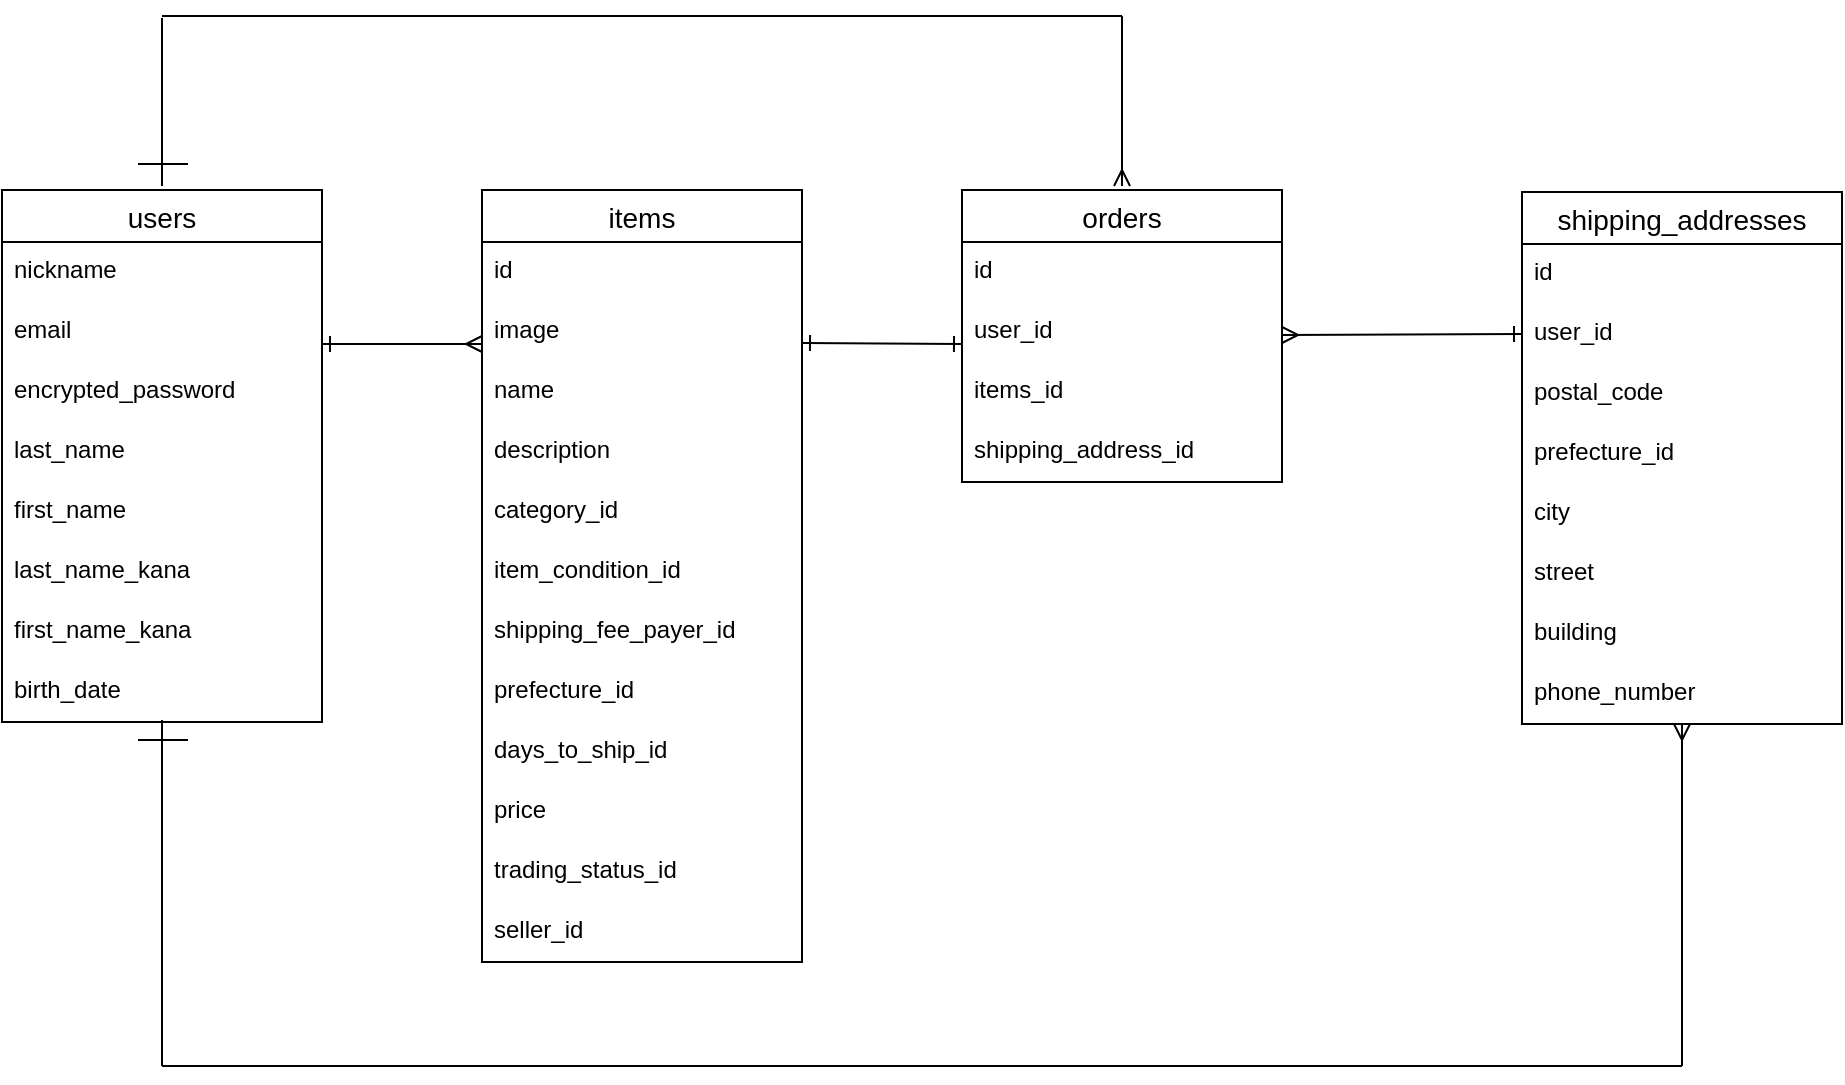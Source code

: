 <mxfile>
    <diagram id="z38oAc8pqOpxd7NJLdM5" name="ページ1">
        <mxGraphModel dx="966" dy="1723" grid="1" gridSize="10" guides="1" tooltips="1" connect="1" arrows="1" fold="1" page="1" pageScale="1" pageWidth="827" pageHeight="1169" math="0" shadow="0">
            <root>
                <mxCell id="0"/>
                <mxCell id="1" parent="0"/>
                <mxCell id="60" value="" style="endArrow=ERmany;html=1;rounded=0;startArrow=ERone;startFill=0;endFill=0;" edge="1" parent="1">
                    <mxGeometry relative="1" as="geometry">
                        <mxPoint x="200" y="39" as="sourcePoint"/>
                        <mxPoint x="280" y="39" as="targetPoint"/>
                    </mxGeometry>
                </mxCell>
                <mxCell id="136" value="users" style="swimlane;fontStyle=0;childLayout=stackLayout;horizontal=1;startSize=26;horizontalStack=0;resizeParent=1;resizeParentMax=0;resizeLast=0;collapsible=1;marginBottom=0;align=center;fontSize=14;" vertex="1" parent="1">
                    <mxGeometry x="40" y="-38" width="160" height="266" as="geometry"/>
                </mxCell>
                <mxCell id="137" value="nickname" style="text;strokeColor=none;fillColor=none;spacingLeft=4;spacingRight=4;overflow=hidden;rotatable=0;points=[[0,0.5],[1,0.5]];portConstraint=eastwest;fontSize=12;whiteSpace=wrap;html=1;" vertex="1" parent="136">
                    <mxGeometry y="26" width="160" height="30" as="geometry"/>
                </mxCell>
                <mxCell id="138" value="email" style="text;strokeColor=none;fillColor=none;spacingLeft=4;spacingRight=4;overflow=hidden;rotatable=0;points=[[0,0.5],[1,0.5]];portConstraint=eastwest;fontSize=12;whiteSpace=wrap;html=1;" vertex="1" parent="136">
                    <mxGeometry y="56" width="160" height="30" as="geometry"/>
                </mxCell>
                <mxCell id="139" value="encrypted_password" style="text;strokeColor=none;fillColor=none;spacingLeft=4;spacingRight=4;overflow=hidden;rotatable=0;points=[[0,0.5],[1,0.5]];portConstraint=eastwest;fontSize=12;whiteSpace=wrap;html=1;" vertex="1" parent="136">
                    <mxGeometry y="86" width="160" height="30" as="geometry"/>
                </mxCell>
                <mxCell id="202" value="last_name" style="text;strokeColor=none;fillColor=none;spacingLeft=4;spacingRight=4;overflow=hidden;rotatable=0;points=[[0,0.5],[1,0.5]];portConstraint=eastwest;fontSize=12;whiteSpace=wrap;html=1;" vertex="1" parent="136">
                    <mxGeometry y="116" width="160" height="30" as="geometry"/>
                </mxCell>
                <mxCell id="201" value="first_name" style="text;strokeColor=none;fillColor=none;spacingLeft=4;spacingRight=4;overflow=hidden;rotatable=0;points=[[0,0.5],[1,0.5]];portConstraint=eastwest;fontSize=12;whiteSpace=wrap;html=1;" vertex="1" parent="136">
                    <mxGeometry y="146" width="160" height="30" as="geometry"/>
                </mxCell>
                <mxCell id="204" value="last_name_kana" style="text;strokeColor=none;fillColor=none;spacingLeft=4;spacingRight=4;overflow=hidden;rotatable=0;points=[[0,0.5],[1,0.5]];portConstraint=eastwest;fontSize=12;whiteSpace=wrap;html=1;" vertex="1" parent="136">
                    <mxGeometry y="176" width="160" height="30" as="geometry"/>
                </mxCell>
                <mxCell id="203" value="first_name_kana" style="text;strokeColor=none;fillColor=none;spacingLeft=4;spacingRight=4;overflow=hidden;rotatable=0;points=[[0,0.5],[1,0.5]];portConstraint=eastwest;fontSize=12;whiteSpace=wrap;html=1;" vertex="1" parent="136">
                    <mxGeometry y="206" width="160" height="30" as="geometry"/>
                </mxCell>
                <mxCell id="205" value="birth_date" style="text;strokeColor=none;fillColor=none;spacingLeft=4;spacingRight=4;overflow=hidden;rotatable=0;points=[[0,0.5],[1,0.5]];portConstraint=eastwest;fontSize=12;whiteSpace=wrap;html=1;" vertex="1" parent="136">
                    <mxGeometry y="236" width="160" height="30" as="geometry"/>
                </mxCell>
                <mxCell id="140" value="items" style="swimlane;fontStyle=0;childLayout=stackLayout;horizontal=1;startSize=26;horizontalStack=0;resizeParent=1;resizeParentMax=0;resizeLast=0;collapsible=1;marginBottom=0;align=center;fontSize=14;" vertex="1" parent="1">
                    <mxGeometry x="280" y="-38" width="160" height="386" as="geometry"/>
                </mxCell>
                <mxCell id="141" value="id" style="text;strokeColor=none;fillColor=none;spacingLeft=4;spacingRight=4;overflow=hidden;rotatable=0;points=[[0,0.5],[1,0.5]];portConstraint=eastwest;fontSize=12;whiteSpace=wrap;html=1;" vertex="1" parent="140">
                    <mxGeometry y="26" width="160" height="30" as="geometry"/>
                </mxCell>
                <mxCell id="142" value="image" style="text;strokeColor=none;fillColor=none;spacingLeft=4;spacingRight=4;overflow=hidden;rotatable=0;points=[[0,0.5],[1,0.5]];portConstraint=eastwest;fontSize=12;whiteSpace=wrap;html=1;" vertex="1" parent="140">
                    <mxGeometry y="56" width="160" height="30" as="geometry"/>
                </mxCell>
                <mxCell id="143" value="name" style="text;strokeColor=none;fillColor=none;spacingLeft=4;spacingRight=4;overflow=hidden;rotatable=0;points=[[0,0.5],[1,0.5]];portConstraint=eastwest;fontSize=12;whiteSpace=wrap;html=1;" vertex="1" parent="140">
                    <mxGeometry y="86" width="160" height="30" as="geometry"/>
                </mxCell>
                <mxCell id="144" value="description" style="text;strokeColor=none;fillColor=none;spacingLeft=4;spacingRight=4;overflow=hidden;rotatable=0;points=[[0,0.5],[1,0.5]];portConstraint=eastwest;fontSize=12;whiteSpace=wrap;html=1;" vertex="1" parent="140">
                    <mxGeometry y="116" width="160" height="30" as="geometry"/>
                </mxCell>
                <mxCell id="145" value="category_id" style="text;strokeColor=none;fillColor=none;spacingLeft=4;spacingRight=4;overflow=hidden;rotatable=0;points=[[0,0.5],[1,0.5]];portConstraint=eastwest;fontSize=12;whiteSpace=wrap;html=1;" vertex="1" parent="140">
                    <mxGeometry y="146" width="160" height="30" as="geometry"/>
                </mxCell>
                <mxCell id="213" value="item_condition_id" style="text;strokeColor=none;fillColor=none;spacingLeft=4;spacingRight=4;overflow=hidden;rotatable=0;points=[[0,0.5],[1,0.5]];portConstraint=eastwest;fontSize=12;whiteSpace=wrap;html=1;" vertex="1" parent="140">
                    <mxGeometry y="176" width="160" height="30" as="geometry"/>
                </mxCell>
                <mxCell id="146" value="shipping_fee_payer_id" style="text;strokeColor=none;fillColor=none;spacingLeft=4;spacingRight=4;overflow=hidden;rotatable=0;points=[[0,0.5],[1,0.5]];portConstraint=eastwest;fontSize=12;whiteSpace=wrap;html=1;" vertex="1" parent="140">
                    <mxGeometry y="206" width="160" height="30" as="geometry"/>
                </mxCell>
                <mxCell id="210" value="prefecture_id" style="text;strokeColor=none;fillColor=none;spacingLeft=4;spacingRight=4;overflow=hidden;rotatable=0;points=[[0,0.5],[1,0.5]];portConstraint=eastwest;fontSize=12;whiteSpace=wrap;html=1;" vertex="1" parent="140">
                    <mxGeometry y="236" width="160" height="30" as="geometry"/>
                </mxCell>
                <mxCell id="212" value="days_to_ship_id" style="text;strokeColor=none;fillColor=none;spacingLeft=4;spacingRight=4;overflow=hidden;rotatable=0;points=[[0,0.5],[1,0.5]];portConstraint=eastwest;fontSize=12;whiteSpace=wrap;html=1;" vertex="1" parent="140">
                    <mxGeometry y="266" width="160" height="30" as="geometry"/>
                </mxCell>
                <mxCell id="214" value="price" style="text;strokeColor=none;fillColor=none;spacingLeft=4;spacingRight=4;overflow=hidden;rotatable=0;points=[[0,0.5],[1,0.5]];portConstraint=eastwest;fontSize=12;whiteSpace=wrap;html=1;" vertex="1" parent="140">
                    <mxGeometry y="296" width="160" height="30" as="geometry"/>
                </mxCell>
                <mxCell id="216" value="trading_status_id" style="text;strokeColor=none;fillColor=none;spacingLeft=4;spacingRight=4;overflow=hidden;rotatable=0;points=[[0,0.5],[1,0.5]];portConstraint=eastwest;fontSize=12;whiteSpace=wrap;html=1;" vertex="1" parent="140">
                    <mxGeometry y="326" width="160" height="30" as="geometry"/>
                </mxCell>
                <mxCell id="211" value="seller_id" style="text;strokeColor=none;fillColor=none;spacingLeft=4;spacingRight=4;overflow=hidden;rotatable=0;points=[[0,0.5],[1,0.5]];portConstraint=eastwest;fontSize=12;whiteSpace=wrap;html=1;" vertex="1" parent="140">
                    <mxGeometry y="356" width="160" height="30" as="geometry"/>
                </mxCell>
                <mxCell id="149" value="orders" style="swimlane;fontStyle=0;childLayout=stackLayout;horizontal=1;startSize=26;horizontalStack=0;resizeParent=1;resizeParentMax=0;resizeLast=0;collapsible=1;marginBottom=0;align=center;fontSize=14;" vertex="1" parent="1">
                    <mxGeometry x="520" y="-38" width="160" height="146" as="geometry"/>
                </mxCell>
                <mxCell id="150" value="id" style="text;strokeColor=none;fillColor=none;spacingLeft=4;spacingRight=4;overflow=hidden;rotatable=0;points=[[0,0.5],[1,0.5]];portConstraint=eastwest;fontSize=12;whiteSpace=wrap;html=1;" vertex="1" parent="149">
                    <mxGeometry y="26" width="160" height="30" as="geometry"/>
                </mxCell>
                <mxCell id="217" value="user_id" style="text;strokeColor=none;fillColor=none;spacingLeft=4;spacingRight=4;overflow=hidden;rotatable=0;points=[[0,0.5],[1,0.5]];portConstraint=eastwest;fontSize=12;whiteSpace=wrap;html=1;" vertex="1" parent="149">
                    <mxGeometry y="56" width="160" height="30" as="geometry"/>
                </mxCell>
                <mxCell id="151" value="items_id" style="text;strokeColor=none;fillColor=none;spacingLeft=4;spacingRight=4;overflow=hidden;rotatable=0;points=[[0,0.5],[1,0.5]];portConstraint=eastwest;fontSize=12;whiteSpace=wrap;html=1;" vertex="1" parent="149">
                    <mxGeometry y="86" width="160" height="30" as="geometry"/>
                </mxCell>
                <mxCell id="155" value="" style="endArrow=ERone;html=1;rounded=0;startArrow=ERone;startFill=0;endFill=0;" edge="1" parent="149">
                    <mxGeometry relative="1" as="geometry">
                        <mxPoint x="-80" y="76.5" as="sourcePoint"/>
                        <mxPoint y="77" as="targetPoint"/>
                    </mxGeometry>
                </mxCell>
                <mxCell id="152" value="shipping_address_id" style="text;strokeColor=none;fillColor=none;spacingLeft=4;spacingRight=4;overflow=hidden;rotatable=0;points=[[0,0.5],[1,0.5]];portConstraint=eastwest;fontSize=12;whiteSpace=wrap;html=1;" vertex="1" parent="149">
                    <mxGeometry y="116" width="160" height="30" as="geometry"/>
                </mxCell>
                <mxCell id="159" value="shipping_addresses" style="swimlane;fontStyle=0;childLayout=stackLayout;horizontal=1;startSize=26;horizontalStack=0;resizeParent=1;resizeParentMax=0;resizeLast=0;collapsible=1;marginBottom=0;align=center;fontSize=14;" vertex="1" parent="1">
                    <mxGeometry x="800" y="-37" width="160" height="266" as="geometry"/>
                </mxCell>
                <mxCell id="219" value="id" style="text;strokeColor=none;fillColor=none;spacingLeft=4;spacingRight=4;overflow=hidden;rotatable=0;points=[[0,0.5],[1,0.5]];portConstraint=eastwest;fontSize=12;whiteSpace=wrap;html=1;" vertex="1" parent="159">
                    <mxGeometry y="26" width="160" height="30" as="geometry"/>
                </mxCell>
                <mxCell id="160" value="user_id" style="text;strokeColor=none;fillColor=none;spacingLeft=4;spacingRight=4;overflow=hidden;rotatable=0;points=[[0,0.5],[1,0.5]];portConstraint=eastwest;fontSize=12;whiteSpace=wrap;html=1;" vertex="1" parent="159">
                    <mxGeometry y="56" width="160" height="30" as="geometry"/>
                </mxCell>
                <mxCell id="161" value="postal_code" style="text;strokeColor=none;fillColor=none;spacingLeft=4;spacingRight=4;overflow=hidden;rotatable=0;points=[[0,0.5],[1,0.5]];portConstraint=eastwest;fontSize=12;whiteSpace=wrap;html=1;" vertex="1" parent="159">
                    <mxGeometry y="86" width="160" height="30" as="geometry"/>
                </mxCell>
                <mxCell id="162" value="prefecture_id" style="text;strokeColor=none;fillColor=none;spacingLeft=4;spacingRight=4;overflow=hidden;rotatable=0;points=[[0,0.5],[1,0.5]];portConstraint=eastwest;fontSize=12;whiteSpace=wrap;html=1;" vertex="1" parent="159">
                    <mxGeometry y="116" width="160" height="30" as="geometry"/>
                </mxCell>
                <mxCell id="164" value="city" style="text;strokeColor=none;fillColor=none;spacingLeft=4;spacingRight=4;overflow=hidden;rotatable=0;points=[[0,0.5],[1,0.5]];portConstraint=eastwest;fontSize=12;whiteSpace=wrap;html=1;" vertex="1" parent="159">
                    <mxGeometry y="146" width="160" height="30" as="geometry"/>
                </mxCell>
                <mxCell id="163" value="street" style="text;strokeColor=none;fillColor=none;spacingLeft=4;spacingRight=4;overflow=hidden;rotatable=0;points=[[0,0.5],[1,0.5]];portConstraint=eastwest;fontSize=12;whiteSpace=wrap;html=1;" vertex="1" parent="159">
                    <mxGeometry y="176" width="160" height="30" as="geometry"/>
                </mxCell>
                <mxCell id="165" value="building" style="text;strokeColor=none;fillColor=none;spacingLeft=4;spacingRight=4;overflow=hidden;rotatable=0;points=[[0,0.5],[1,0.5]];portConstraint=eastwest;fontSize=12;whiteSpace=wrap;html=1;" vertex="1" parent="159">
                    <mxGeometry y="206" width="160" height="30" as="geometry"/>
                </mxCell>
                <mxCell id="166" value="phone_number" style="text;strokeColor=none;fillColor=none;spacingLeft=4;spacingRight=4;overflow=hidden;rotatable=0;points=[[0,0.5],[1,0.5]];portConstraint=eastwest;fontSize=12;whiteSpace=wrap;html=1;" vertex="1" parent="159">
                    <mxGeometry y="236" width="160" height="30" as="geometry"/>
                </mxCell>
                <mxCell id="184" value="" style="line;strokeWidth=1;direction=south;html=1;fillColor=none;" vertex="1" parent="1">
                    <mxGeometry x="115" y="227" width="10" height="173" as="geometry"/>
                </mxCell>
                <mxCell id="193" value="" style="line;strokeWidth=1;html=1;fillColor=none;" vertex="1" parent="1">
                    <mxGeometry x="120" y="-130" width="480" height="10" as="geometry"/>
                </mxCell>
                <mxCell id="194" value="" style="line;strokeWidth=1;direction=south;html=1;fillColor=none;" vertex="1" parent="1">
                    <mxGeometry x="115" y="-124" width="10" height="84" as="geometry"/>
                </mxCell>
                <mxCell id="197" value="" style="endArrow=ERmany;html=1;rounded=0;startArrow=none;startFill=0;endFill=0;" edge="1" parent="1">
                    <mxGeometry relative="1" as="geometry">
                        <mxPoint x="600" y="-125" as="sourcePoint"/>
                        <mxPoint x="600" y="-40" as="targetPoint"/>
                    </mxGeometry>
                </mxCell>
                <mxCell id="198" value="" style="line;strokeWidth=1;html=1;" vertex="1" parent="1">
                    <mxGeometry x="108" y="-56" width="25" height="10" as="geometry"/>
                </mxCell>
                <mxCell id="206" value="" style="line;strokeWidth=1;html=1;" vertex="1" parent="1">
                    <mxGeometry x="108" y="232" width="25" height="10" as="geometry"/>
                </mxCell>
                <mxCell id="237" value="" style="endArrow=ERmany;html=1;rounded=0;startArrow=none;startFill=0;endFill=0;exitX=1;exitY=0.5;exitDx=0;exitDy=0;exitPerimeter=0;" edge="1" parent="1" source="238">
                    <mxGeometry relative="1" as="geometry">
                        <mxPoint x="880" y="400" as="sourcePoint"/>
                        <mxPoint x="880" y="229" as="targetPoint"/>
                    </mxGeometry>
                </mxCell>
                <mxCell id="238" value="" style="line;strokeWidth=1;html=1;" vertex="1" parent="1">
                    <mxGeometry x="120" y="395" width="760" height="10" as="geometry"/>
                </mxCell>
                <mxCell id="239" value="" style="endArrow=ERmany;html=1;rounded=0;startArrow=ERone;startFill=0;endFill=0;exitX=0;exitY=0.5;exitDx=0;exitDy=0;" edge="1" parent="1" source="160">
                    <mxGeometry relative="1" as="geometry">
                        <mxPoint x="770" y="34.5" as="sourcePoint"/>
                        <mxPoint x="680" y="34.5" as="targetPoint"/>
                    </mxGeometry>
                </mxCell>
            </root>
        </mxGraphModel>
    </diagram>
</mxfile>